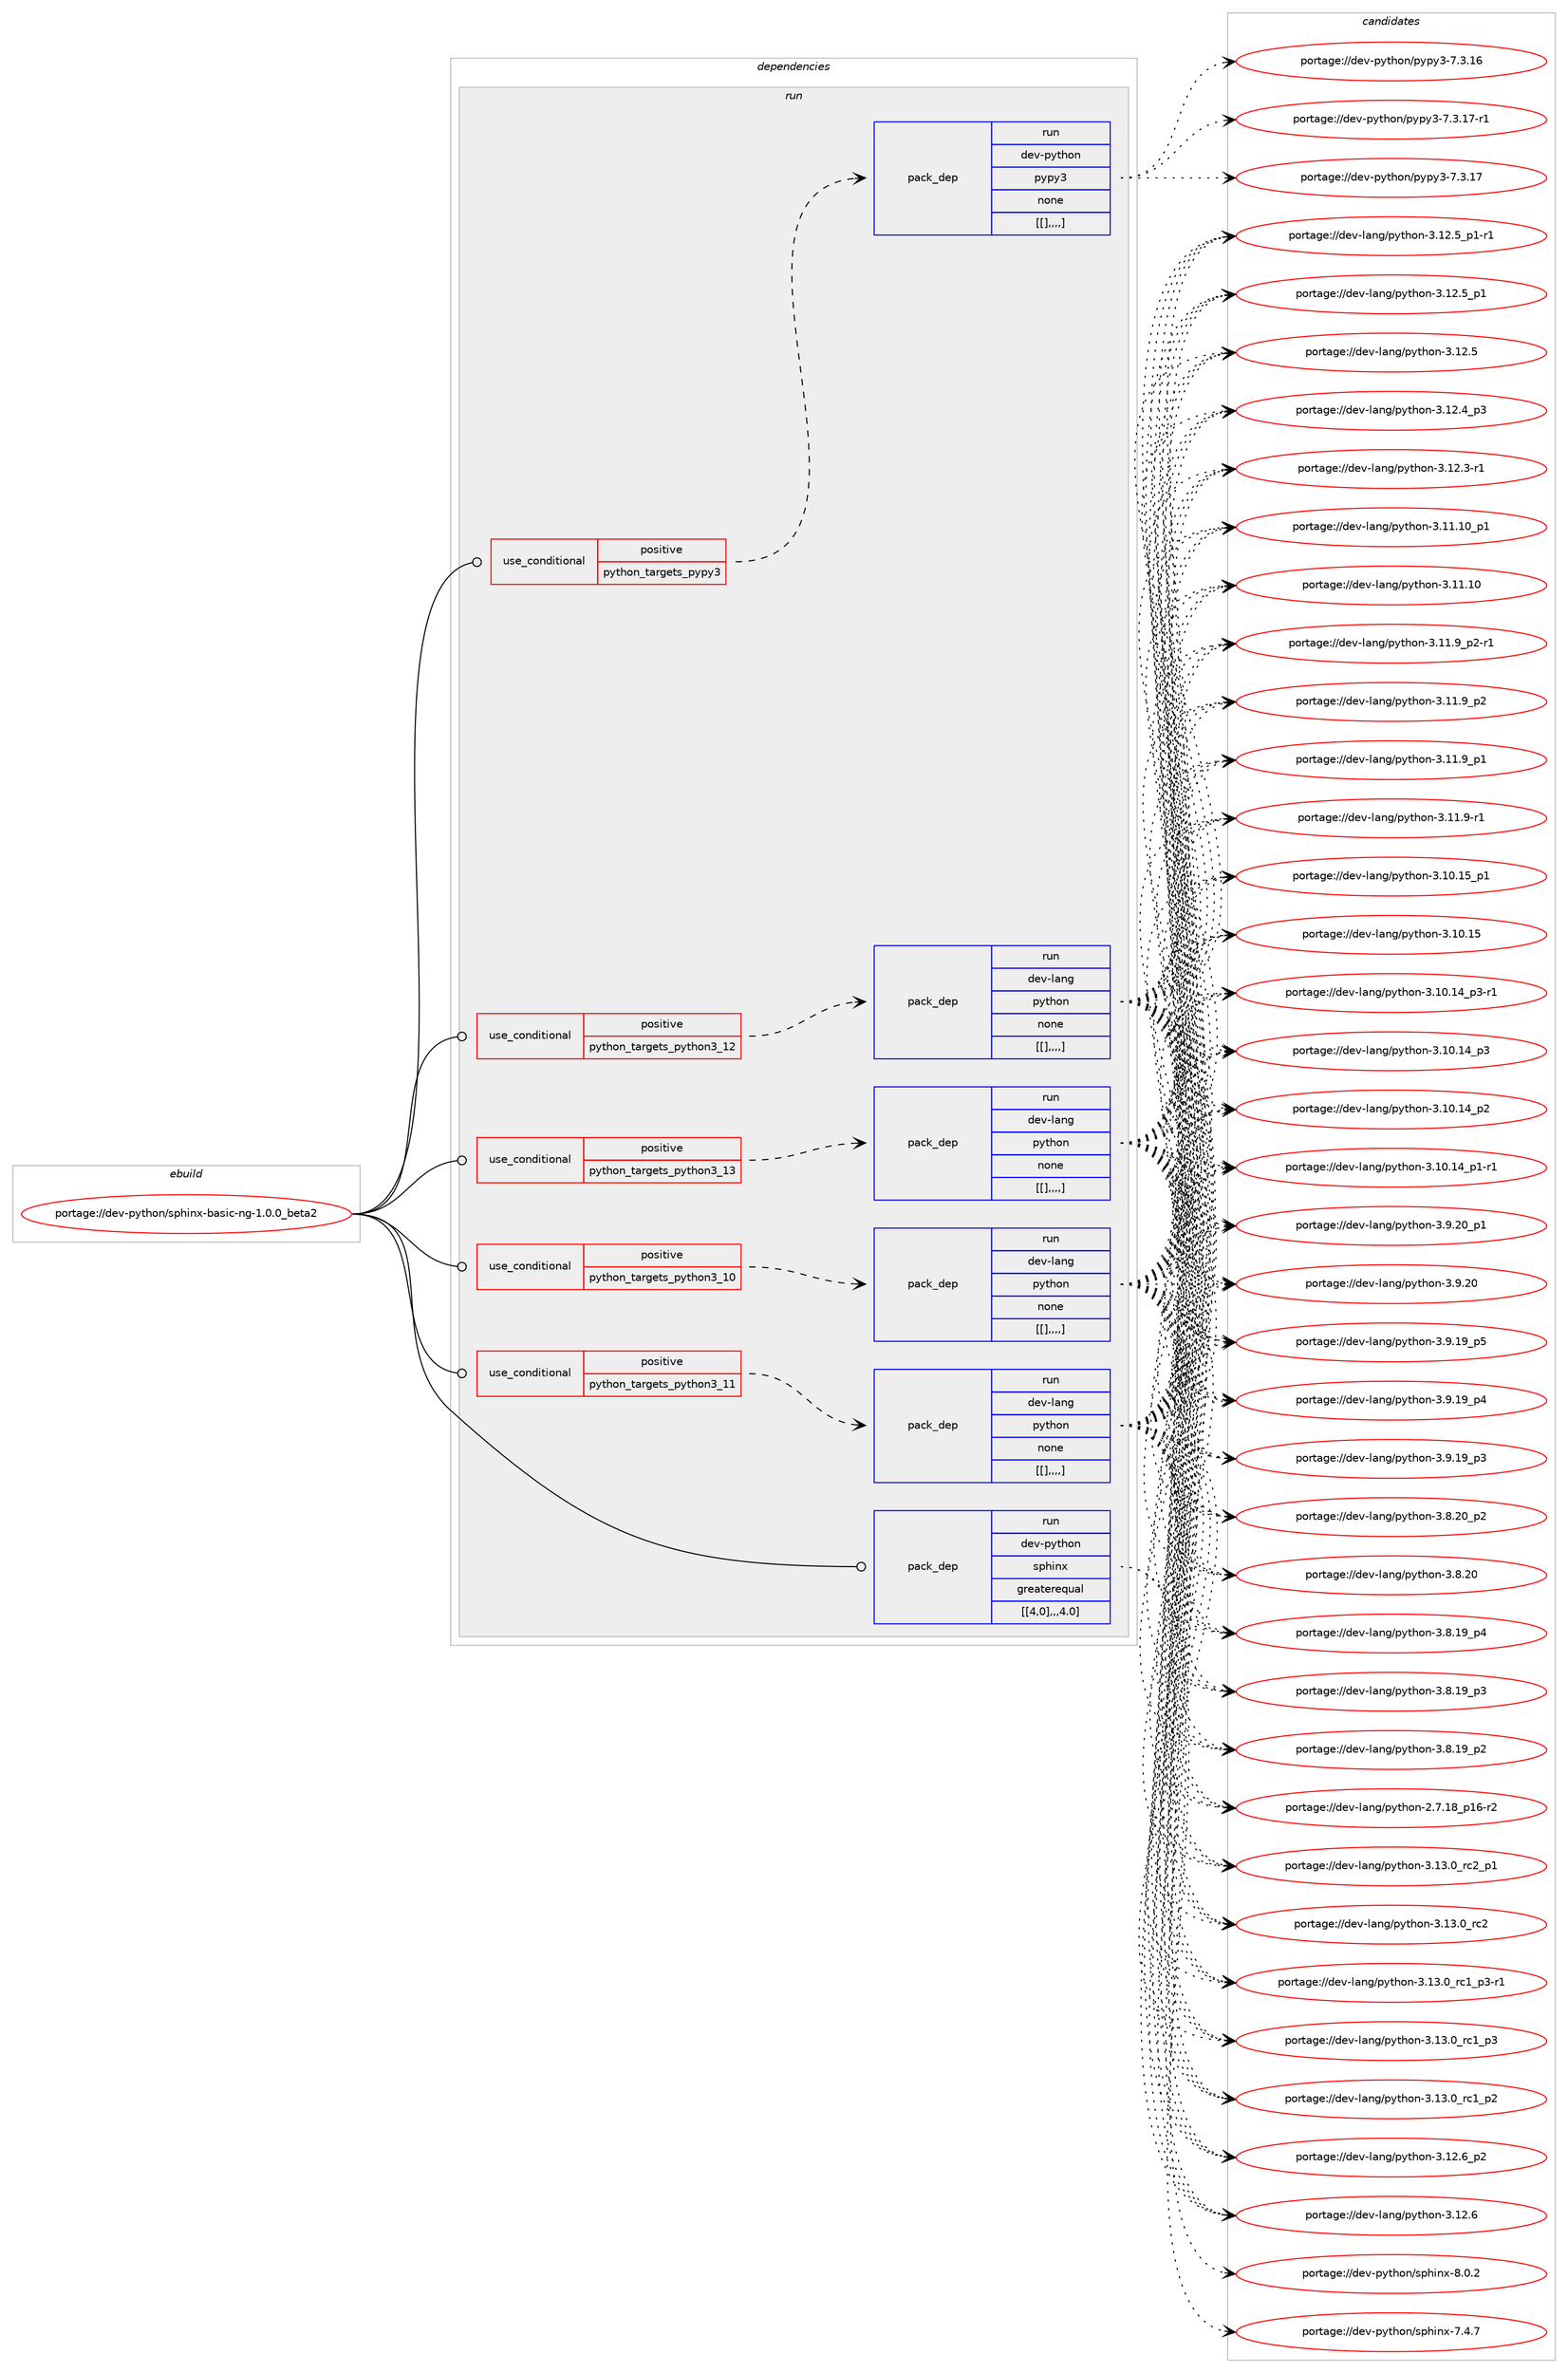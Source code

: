digraph prolog {

# *************
# Graph options
# *************

newrank=true;
concentrate=true;
compound=true;
graph [rankdir=LR,fontname=Helvetica,fontsize=10,ranksep=1.5];#, ranksep=2.5, nodesep=0.2];
edge  [arrowhead=vee];
node  [fontname=Helvetica,fontsize=10];

# **********
# The ebuild
# **********

subgraph cluster_leftcol {
color=gray;
label=<<i>ebuild</i>>;
id [label="portage://dev-python/sphinx-basic-ng-1.0.0_beta2", color=red, width=4, href="../dev-python/sphinx-basic-ng-1.0.0_beta2.svg"];
}

# ****************
# The dependencies
# ****************

subgraph cluster_midcol {
color=gray;
label=<<i>dependencies</i>>;
subgraph cluster_compile {
fillcolor="#eeeeee";
style=filled;
label=<<i>compile</i>>;
}
subgraph cluster_compileandrun {
fillcolor="#eeeeee";
style=filled;
label=<<i>compile and run</i>>;
}
subgraph cluster_run {
fillcolor="#eeeeee";
style=filled;
label=<<i>run</i>>;
subgraph cond41500 {
dependency167140 [label=<<TABLE BORDER="0" CELLBORDER="1" CELLSPACING="0" CELLPADDING="4"><TR><TD ROWSPAN="3" CELLPADDING="10">use_conditional</TD></TR><TR><TD>positive</TD></TR><TR><TD>python_targets_pypy3</TD></TR></TABLE>>, shape=none, color=red];
subgraph pack124382 {
dependency167141 [label=<<TABLE BORDER="0" CELLBORDER="1" CELLSPACING="0" CELLPADDING="4" WIDTH="220"><TR><TD ROWSPAN="6" CELLPADDING="30">pack_dep</TD></TR><TR><TD WIDTH="110">run</TD></TR><TR><TD>dev-python</TD></TR><TR><TD>pypy3</TD></TR><TR><TD>none</TD></TR><TR><TD>[[],,,,]</TD></TR></TABLE>>, shape=none, color=blue];
}
dependency167140:e -> dependency167141:w [weight=20,style="dashed",arrowhead="vee"];
}
id:e -> dependency167140:w [weight=20,style="solid",arrowhead="odot"];
subgraph cond41501 {
dependency167142 [label=<<TABLE BORDER="0" CELLBORDER="1" CELLSPACING="0" CELLPADDING="4"><TR><TD ROWSPAN="3" CELLPADDING="10">use_conditional</TD></TR><TR><TD>positive</TD></TR><TR><TD>python_targets_python3_10</TD></TR></TABLE>>, shape=none, color=red];
subgraph pack124383 {
dependency167143 [label=<<TABLE BORDER="0" CELLBORDER="1" CELLSPACING="0" CELLPADDING="4" WIDTH="220"><TR><TD ROWSPAN="6" CELLPADDING="30">pack_dep</TD></TR><TR><TD WIDTH="110">run</TD></TR><TR><TD>dev-lang</TD></TR><TR><TD>python</TD></TR><TR><TD>none</TD></TR><TR><TD>[[],,,,]</TD></TR></TABLE>>, shape=none, color=blue];
}
dependency167142:e -> dependency167143:w [weight=20,style="dashed",arrowhead="vee"];
}
id:e -> dependency167142:w [weight=20,style="solid",arrowhead="odot"];
subgraph cond41502 {
dependency167144 [label=<<TABLE BORDER="0" CELLBORDER="1" CELLSPACING="0" CELLPADDING="4"><TR><TD ROWSPAN="3" CELLPADDING="10">use_conditional</TD></TR><TR><TD>positive</TD></TR><TR><TD>python_targets_python3_11</TD></TR></TABLE>>, shape=none, color=red];
subgraph pack124384 {
dependency167145 [label=<<TABLE BORDER="0" CELLBORDER="1" CELLSPACING="0" CELLPADDING="4" WIDTH="220"><TR><TD ROWSPAN="6" CELLPADDING="30">pack_dep</TD></TR><TR><TD WIDTH="110">run</TD></TR><TR><TD>dev-lang</TD></TR><TR><TD>python</TD></TR><TR><TD>none</TD></TR><TR><TD>[[],,,,]</TD></TR></TABLE>>, shape=none, color=blue];
}
dependency167144:e -> dependency167145:w [weight=20,style="dashed",arrowhead="vee"];
}
id:e -> dependency167144:w [weight=20,style="solid",arrowhead="odot"];
subgraph cond41503 {
dependency167146 [label=<<TABLE BORDER="0" CELLBORDER="1" CELLSPACING="0" CELLPADDING="4"><TR><TD ROWSPAN="3" CELLPADDING="10">use_conditional</TD></TR><TR><TD>positive</TD></TR><TR><TD>python_targets_python3_12</TD></TR></TABLE>>, shape=none, color=red];
subgraph pack124385 {
dependency167147 [label=<<TABLE BORDER="0" CELLBORDER="1" CELLSPACING="0" CELLPADDING="4" WIDTH="220"><TR><TD ROWSPAN="6" CELLPADDING="30">pack_dep</TD></TR><TR><TD WIDTH="110">run</TD></TR><TR><TD>dev-lang</TD></TR><TR><TD>python</TD></TR><TR><TD>none</TD></TR><TR><TD>[[],,,,]</TD></TR></TABLE>>, shape=none, color=blue];
}
dependency167146:e -> dependency167147:w [weight=20,style="dashed",arrowhead="vee"];
}
id:e -> dependency167146:w [weight=20,style="solid",arrowhead="odot"];
subgraph cond41504 {
dependency167148 [label=<<TABLE BORDER="0" CELLBORDER="1" CELLSPACING="0" CELLPADDING="4"><TR><TD ROWSPAN="3" CELLPADDING="10">use_conditional</TD></TR><TR><TD>positive</TD></TR><TR><TD>python_targets_python3_13</TD></TR></TABLE>>, shape=none, color=red];
subgraph pack124386 {
dependency167149 [label=<<TABLE BORDER="0" CELLBORDER="1" CELLSPACING="0" CELLPADDING="4" WIDTH="220"><TR><TD ROWSPAN="6" CELLPADDING="30">pack_dep</TD></TR><TR><TD WIDTH="110">run</TD></TR><TR><TD>dev-lang</TD></TR><TR><TD>python</TD></TR><TR><TD>none</TD></TR><TR><TD>[[],,,,]</TD></TR></TABLE>>, shape=none, color=blue];
}
dependency167148:e -> dependency167149:w [weight=20,style="dashed",arrowhead="vee"];
}
id:e -> dependency167148:w [weight=20,style="solid",arrowhead="odot"];
subgraph pack124387 {
dependency167150 [label=<<TABLE BORDER="0" CELLBORDER="1" CELLSPACING="0" CELLPADDING="4" WIDTH="220"><TR><TD ROWSPAN="6" CELLPADDING="30">pack_dep</TD></TR><TR><TD WIDTH="110">run</TD></TR><TR><TD>dev-python</TD></TR><TR><TD>sphinx</TD></TR><TR><TD>greaterequal</TD></TR><TR><TD>[[4,0],,,4.0]</TD></TR></TABLE>>, shape=none, color=blue];
}
id:e -> dependency167150:w [weight=20,style="solid",arrowhead="odot"];
}
}

# **************
# The candidates
# **************

subgraph cluster_choices {
rank=same;
color=gray;
label=<<i>candidates</i>>;

subgraph choice124382 {
color=black;
nodesep=1;
choice100101118451121211161041111104711212111212151455546514649554511449 [label="portage://dev-python/pypy3-7.3.17-r1", color=red, width=4,href="../dev-python/pypy3-7.3.17-r1.svg"];
choice10010111845112121116104111110471121211121215145554651464955 [label="portage://dev-python/pypy3-7.3.17", color=red, width=4,href="../dev-python/pypy3-7.3.17.svg"];
choice10010111845112121116104111110471121211121215145554651464954 [label="portage://dev-python/pypy3-7.3.16", color=red, width=4,href="../dev-python/pypy3-7.3.16.svg"];
dependency167141:e -> choice100101118451121211161041111104711212111212151455546514649554511449:w [style=dotted,weight="100"];
dependency167141:e -> choice10010111845112121116104111110471121211121215145554651464955:w [style=dotted,weight="100"];
dependency167141:e -> choice10010111845112121116104111110471121211121215145554651464954:w [style=dotted,weight="100"];
}
subgraph choice124383 {
color=black;
nodesep=1;
choice100101118451089711010347112121116104111110455146495146489511499509511249 [label="portage://dev-lang/python-3.13.0_rc2_p1", color=red, width=4,href="../dev-lang/python-3.13.0_rc2_p1.svg"];
choice10010111845108971101034711212111610411111045514649514648951149950 [label="portage://dev-lang/python-3.13.0_rc2", color=red, width=4,href="../dev-lang/python-3.13.0_rc2.svg"];
choice1001011184510897110103471121211161041111104551464951464895114994995112514511449 [label="portage://dev-lang/python-3.13.0_rc1_p3-r1", color=red, width=4,href="../dev-lang/python-3.13.0_rc1_p3-r1.svg"];
choice100101118451089711010347112121116104111110455146495146489511499499511251 [label="portage://dev-lang/python-3.13.0_rc1_p3", color=red, width=4,href="../dev-lang/python-3.13.0_rc1_p3.svg"];
choice100101118451089711010347112121116104111110455146495146489511499499511250 [label="portage://dev-lang/python-3.13.0_rc1_p2", color=red, width=4,href="../dev-lang/python-3.13.0_rc1_p2.svg"];
choice100101118451089711010347112121116104111110455146495046549511250 [label="portage://dev-lang/python-3.12.6_p2", color=red, width=4,href="../dev-lang/python-3.12.6_p2.svg"];
choice10010111845108971101034711212111610411111045514649504654 [label="portage://dev-lang/python-3.12.6", color=red, width=4,href="../dev-lang/python-3.12.6.svg"];
choice1001011184510897110103471121211161041111104551464950465395112494511449 [label="portage://dev-lang/python-3.12.5_p1-r1", color=red, width=4,href="../dev-lang/python-3.12.5_p1-r1.svg"];
choice100101118451089711010347112121116104111110455146495046539511249 [label="portage://dev-lang/python-3.12.5_p1", color=red, width=4,href="../dev-lang/python-3.12.5_p1.svg"];
choice10010111845108971101034711212111610411111045514649504653 [label="portage://dev-lang/python-3.12.5", color=red, width=4,href="../dev-lang/python-3.12.5.svg"];
choice100101118451089711010347112121116104111110455146495046529511251 [label="portage://dev-lang/python-3.12.4_p3", color=red, width=4,href="../dev-lang/python-3.12.4_p3.svg"];
choice100101118451089711010347112121116104111110455146495046514511449 [label="portage://dev-lang/python-3.12.3-r1", color=red, width=4,href="../dev-lang/python-3.12.3-r1.svg"];
choice10010111845108971101034711212111610411111045514649494649489511249 [label="portage://dev-lang/python-3.11.10_p1", color=red, width=4,href="../dev-lang/python-3.11.10_p1.svg"];
choice1001011184510897110103471121211161041111104551464949464948 [label="portage://dev-lang/python-3.11.10", color=red, width=4,href="../dev-lang/python-3.11.10.svg"];
choice1001011184510897110103471121211161041111104551464949465795112504511449 [label="portage://dev-lang/python-3.11.9_p2-r1", color=red, width=4,href="../dev-lang/python-3.11.9_p2-r1.svg"];
choice100101118451089711010347112121116104111110455146494946579511250 [label="portage://dev-lang/python-3.11.9_p2", color=red, width=4,href="../dev-lang/python-3.11.9_p2.svg"];
choice100101118451089711010347112121116104111110455146494946579511249 [label="portage://dev-lang/python-3.11.9_p1", color=red, width=4,href="../dev-lang/python-3.11.9_p1.svg"];
choice100101118451089711010347112121116104111110455146494946574511449 [label="portage://dev-lang/python-3.11.9-r1", color=red, width=4,href="../dev-lang/python-3.11.9-r1.svg"];
choice10010111845108971101034711212111610411111045514649484649539511249 [label="portage://dev-lang/python-3.10.15_p1", color=red, width=4,href="../dev-lang/python-3.10.15_p1.svg"];
choice1001011184510897110103471121211161041111104551464948464953 [label="portage://dev-lang/python-3.10.15", color=red, width=4,href="../dev-lang/python-3.10.15.svg"];
choice100101118451089711010347112121116104111110455146494846495295112514511449 [label="portage://dev-lang/python-3.10.14_p3-r1", color=red, width=4,href="../dev-lang/python-3.10.14_p3-r1.svg"];
choice10010111845108971101034711212111610411111045514649484649529511251 [label="portage://dev-lang/python-3.10.14_p3", color=red, width=4,href="../dev-lang/python-3.10.14_p3.svg"];
choice10010111845108971101034711212111610411111045514649484649529511250 [label="portage://dev-lang/python-3.10.14_p2", color=red, width=4,href="../dev-lang/python-3.10.14_p2.svg"];
choice100101118451089711010347112121116104111110455146494846495295112494511449 [label="portage://dev-lang/python-3.10.14_p1-r1", color=red, width=4,href="../dev-lang/python-3.10.14_p1-r1.svg"];
choice100101118451089711010347112121116104111110455146574650489511249 [label="portage://dev-lang/python-3.9.20_p1", color=red, width=4,href="../dev-lang/python-3.9.20_p1.svg"];
choice10010111845108971101034711212111610411111045514657465048 [label="portage://dev-lang/python-3.9.20", color=red, width=4,href="../dev-lang/python-3.9.20.svg"];
choice100101118451089711010347112121116104111110455146574649579511253 [label="portage://dev-lang/python-3.9.19_p5", color=red, width=4,href="../dev-lang/python-3.9.19_p5.svg"];
choice100101118451089711010347112121116104111110455146574649579511252 [label="portage://dev-lang/python-3.9.19_p4", color=red, width=4,href="../dev-lang/python-3.9.19_p4.svg"];
choice100101118451089711010347112121116104111110455146574649579511251 [label="portage://dev-lang/python-3.9.19_p3", color=red, width=4,href="../dev-lang/python-3.9.19_p3.svg"];
choice100101118451089711010347112121116104111110455146564650489511250 [label="portage://dev-lang/python-3.8.20_p2", color=red, width=4,href="../dev-lang/python-3.8.20_p2.svg"];
choice10010111845108971101034711212111610411111045514656465048 [label="portage://dev-lang/python-3.8.20", color=red, width=4,href="../dev-lang/python-3.8.20.svg"];
choice100101118451089711010347112121116104111110455146564649579511252 [label="portage://dev-lang/python-3.8.19_p4", color=red, width=4,href="../dev-lang/python-3.8.19_p4.svg"];
choice100101118451089711010347112121116104111110455146564649579511251 [label="portage://dev-lang/python-3.8.19_p3", color=red, width=4,href="../dev-lang/python-3.8.19_p3.svg"];
choice100101118451089711010347112121116104111110455146564649579511250 [label="portage://dev-lang/python-3.8.19_p2", color=red, width=4,href="../dev-lang/python-3.8.19_p2.svg"];
choice100101118451089711010347112121116104111110455046554649569511249544511450 [label="portage://dev-lang/python-2.7.18_p16-r2", color=red, width=4,href="../dev-lang/python-2.7.18_p16-r2.svg"];
dependency167143:e -> choice100101118451089711010347112121116104111110455146495146489511499509511249:w [style=dotted,weight="100"];
dependency167143:e -> choice10010111845108971101034711212111610411111045514649514648951149950:w [style=dotted,weight="100"];
dependency167143:e -> choice1001011184510897110103471121211161041111104551464951464895114994995112514511449:w [style=dotted,weight="100"];
dependency167143:e -> choice100101118451089711010347112121116104111110455146495146489511499499511251:w [style=dotted,weight="100"];
dependency167143:e -> choice100101118451089711010347112121116104111110455146495146489511499499511250:w [style=dotted,weight="100"];
dependency167143:e -> choice100101118451089711010347112121116104111110455146495046549511250:w [style=dotted,weight="100"];
dependency167143:e -> choice10010111845108971101034711212111610411111045514649504654:w [style=dotted,weight="100"];
dependency167143:e -> choice1001011184510897110103471121211161041111104551464950465395112494511449:w [style=dotted,weight="100"];
dependency167143:e -> choice100101118451089711010347112121116104111110455146495046539511249:w [style=dotted,weight="100"];
dependency167143:e -> choice10010111845108971101034711212111610411111045514649504653:w [style=dotted,weight="100"];
dependency167143:e -> choice100101118451089711010347112121116104111110455146495046529511251:w [style=dotted,weight="100"];
dependency167143:e -> choice100101118451089711010347112121116104111110455146495046514511449:w [style=dotted,weight="100"];
dependency167143:e -> choice10010111845108971101034711212111610411111045514649494649489511249:w [style=dotted,weight="100"];
dependency167143:e -> choice1001011184510897110103471121211161041111104551464949464948:w [style=dotted,weight="100"];
dependency167143:e -> choice1001011184510897110103471121211161041111104551464949465795112504511449:w [style=dotted,weight="100"];
dependency167143:e -> choice100101118451089711010347112121116104111110455146494946579511250:w [style=dotted,weight="100"];
dependency167143:e -> choice100101118451089711010347112121116104111110455146494946579511249:w [style=dotted,weight="100"];
dependency167143:e -> choice100101118451089711010347112121116104111110455146494946574511449:w [style=dotted,weight="100"];
dependency167143:e -> choice10010111845108971101034711212111610411111045514649484649539511249:w [style=dotted,weight="100"];
dependency167143:e -> choice1001011184510897110103471121211161041111104551464948464953:w [style=dotted,weight="100"];
dependency167143:e -> choice100101118451089711010347112121116104111110455146494846495295112514511449:w [style=dotted,weight="100"];
dependency167143:e -> choice10010111845108971101034711212111610411111045514649484649529511251:w [style=dotted,weight="100"];
dependency167143:e -> choice10010111845108971101034711212111610411111045514649484649529511250:w [style=dotted,weight="100"];
dependency167143:e -> choice100101118451089711010347112121116104111110455146494846495295112494511449:w [style=dotted,weight="100"];
dependency167143:e -> choice100101118451089711010347112121116104111110455146574650489511249:w [style=dotted,weight="100"];
dependency167143:e -> choice10010111845108971101034711212111610411111045514657465048:w [style=dotted,weight="100"];
dependency167143:e -> choice100101118451089711010347112121116104111110455146574649579511253:w [style=dotted,weight="100"];
dependency167143:e -> choice100101118451089711010347112121116104111110455146574649579511252:w [style=dotted,weight="100"];
dependency167143:e -> choice100101118451089711010347112121116104111110455146574649579511251:w [style=dotted,weight="100"];
dependency167143:e -> choice100101118451089711010347112121116104111110455146564650489511250:w [style=dotted,weight="100"];
dependency167143:e -> choice10010111845108971101034711212111610411111045514656465048:w [style=dotted,weight="100"];
dependency167143:e -> choice100101118451089711010347112121116104111110455146564649579511252:w [style=dotted,weight="100"];
dependency167143:e -> choice100101118451089711010347112121116104111110455146564649579511251:w [style=dotted,weight="100"];
dependency167143:e -> choice100101118451089711010347112121116104111110455146564649579511250:w [style=dotted,weight="100"];
dependency167143:e -> choice100101118451089711010347112121116104111110455046554649569511249544511450:w [style=dotted,weight="100"];
}
subgraph choice124384 {
color=black;
nodesep=1;
choice100101118451089711010347112121116104111110455146495146489511499509511249 [label="portage://dev-lang/python-3.13.0_rc2_p1", color=red, width=4,href="../dev-lang/python-3.13.0_rc2_p1.svg"];
choice10010111845108971101034711212111610411111045514649514648951149950 [label="portage://dev-lang/python-3.13.0_rc2", color=red, width=4,href="../dev-lang/python-3.13.0_rc2.svg"];
choice1001011184510897110103471121211161041111104551464951464895114994995112514511449 [label="portage://dev-lang/python-3.13.0_rc1_p3-r1", color=red, width=4,href="../dev-lang/python-3.13.0_rc1_p3-r1.svg"];
choice100101118451089711010347112121116104111110455146495146489511499499511251 [label="portage://dev-lang/python-3.13.0_rc1_p3", color=red, width=4,href="../dev-lang/python-3.13.0_rc1_p3.svg"];
choice100101118451089711010347112121116104111110455146495146489511499499511250 [label="portage://dev-lang/python-3.13.0_rc1_p2", color=red, width=4,href="../dev-lang/python-3.13.0_rc1_p2.svg"];
choice100101118451089711010347112121116104111110455146495046549511250 [label="portage://dev-lang/python-3.12.6_p2", color=red, width=4,href="../dev-lang/python-3.12.6_p2.svg"];
choice10010111845108971101034711212111610411111045514649504654 [label="portage://dev-lang/python-3.12.6", color=red, width=4,href="../dev-lang/python-3.12.6.svg"];
choice1001011184510897110103471121211161041111104551464950465395112494511449 [label="portage://dev-lang/python-3.12.5_p1-r1", color=red, width=4,href="../dev-lang/python-3.12.5_p1-r1.svg"];
choice100101118451089711010347112121116104111110455146495046539511249 [label="portage://dev-lang/python-3.12.5_p1", color=red, width=4,href="../dev-lang/python-3.12.5_p1.svg"];
choice10010111845108971101034711212111610411111045514649504653 [label="portage://dev-lang/python-3.12.5", color=red, width=4,href="../dev-lang/python-3.12.5.svg"];
choice100101118451089711010347112121116104111110455146495046529511251 [label="portage://dev-lang/python-3.12.4_p3", color=red, width=4,href="../dev-lang/python-3.12.4_p3.svg"];
choice100101118451089711010347112121116104111110455146495046514511449 [label="portage://dev-lang/python-3.12.3-r1", color=red, width=4,href="../dev-lang/python-3.12.3-r1.svg"];
choice10010111845108971101034711212111610411111045514649494649489511249 [label="portage://dev-lang/python-3.11.10_p1", color=red, width=4,href="../dev-lang/python-3.11.10_p1.svg"];
choice1001011184510897110103471121211161041111104551464949464948 [label="portage://dev-lang/python-3.11.10", color=red, width=4,href="../dev-lang/python-3.11.10.svg"];
choice1001011184510897110103471121211161041111104551464949465795112504511449 [label="portage://dev-lang/python-3.11.9_p2-r1", color=red, width=4,href="../dev-lang/python-3.11.9_p2-r1.svg"];
choice100101118451089711010347112121116104111110455146494946579511250 [label="portage://dev-lang/python-3.11.9_p2", color=red, width=4,href="../dev-lang/python-3.11.9_p2.svg"];
choice100101118451089711010347112121116104111110455146494946579511249 [label="portage://dev-lang/python-3.11.9_p1", color=red, width=4,href="../dev-lang/python-3.11.9_p1.svg"];
choice100101118451089711010347112121116104111110455146494946574511449 [label="portage://dev-lang/python-3.11.9-r1", color=red, width=4,href="../dev-lang/python-3.11.9-r1.svg"];
choice10010111845108971101034711212111610411111045514649484649539511249 [label="portage://dev-lang/python-3.10.15_p1", color=red, width=4,href="../dev-lang/python-3.10.15_p1.svg"];
choice1001011184510897110103471121211161041111104551464948464953 [label="portage://dev-lang/python-3.10.15", color=red, width=4,href="../dev-lang/python-3.10.15.svg"];
choice100101118451089711010347112121116104111110455146494846495295112514511449 [label="portage://dev-lang/python-3.10.14_p3-r1", color=red, width=4,href="../dev-lang/python-3.10.14_p3-r1.svg"];
choice10010111845108971101034711212111610411111045514649484649529511251 [label="portage://dev-lang/python-3.10.14_p3", color=red, width=4,href="../dev-lang/python-3.10.14_p3.svg"];
choice10010111845108971101034711212111610411111045514649484649529511250 [label="portage://dev-lang/python-3.10.14_p2", color=red, width=4,href="../dev-lang/python-3.10.14_p2.svg"];
choice100101118451089711010347112121116104111110455146494846495295112494511449 [label="portage://dev-lang/python-3.10.14_p1-r1", color=red, width=4,href="../dev-lang/python-3.10.14_p1-r1.svg"];
choice100101118451089711010347112121116104111110455146574650489511249 [label="portage://dev-lang/python-3.9.20_p1", color=red, width=4,href="../dev-lang/python-3.9.20_p1.svg"];
choice10010111845108971101034711212111610411111045514657465048 [label="portage://dev-lang/python-3.9.20", color=red, width=4,href="../dev-lang/python-3.9.20.svg"];
choice100101118451089711010347112121116104111110455146574649579511253 [label="portage://dev-lang/python-3.9.19_p5", color=red, width=4,href="../dev-lang/python-3.9.19_p5.svg"];
choice100101118451089711010347112121116104111110455146574649579511252 [label="portage://dev-lang/python-3.9.19_p4", color=red, width=4,href="../dev-lang/python-3.9.19_p4.svg"];
choice100101118451089711010347112121116104111110455146574649579511251 [label="portage://dev-lang/python-3.9.19_p3", color=red, width=4,href="../dev-lang/python-3.9.19_p3.svg"];
choice100101118451089711010347112121116104111110455146564650489511250 [label="portage://dev-lang/python-3.8.20_p2", color=red, width=4,href="../dev-lang/python-3.8.20_p2.svg"];
choice10010111845108971101034711212111610411111045514656465048 [label="portage://dev-lang/python-3.8.20", color=red, width=4,href="../dev-lang/python-3.8.20.svg"];
choice100101118451089711010347112121116104111110455146564649579511252 [label="portage://dev-lang/python-3.8.19_p4", color=red, width=4,href="../dev-lang/python-3.8.19_p4.svg"];
choice100101118451089711010347112121116104111110455146564649579511251 [label="portage://dev-lang/python-3.8.19_p3", color=red, width=4,href="../dev-lang/python-3.8.19_p3.svg"];
choice100101118451089711010347112121116104111110455146564649579511250 [label="portage://dev-lang/python-3.8.19_p2", color=red, width=4,href="../dev-lang/python-3.8.19_p2.svg"];
choice100101118451089711010347112121116104111110455046554649569511249544511450 [label="portage://dev-lang/python-2.7.18_p16-r2", color=red, width=4,href="../dev-lang/python-2.7.18_p16-r2.svg"];
dependency167145:e -> choice100101118451089711010347112121116104111110455146495146489511499509511249:w [style=dotted,weight="100"];
dependency167145:e -> choice10010111845108971101034711212111610411111045514649514648951149950:w [style=dotted,weight="100"];
dependency167145:e -> choice1001011184510897110103471121211161041111104551464951464895114994995112514511449:w [style=dotted,weight="100"];
dependency167145:e -> choice100101118451089711010347112121116104111110455146495146489511499499511251:w [style=dotted,weight="100"];
dependency167145:e -> choice100101118451089711010347112121116104111110455146495146489511499499511250:w [style=dotted,weight="100"];
dependency167145:e -> choice100101118451089711010347112121116104111110455146495046549511250:w [style=dotted,weight="100"];
dependency167145:e -> choice10010111845108971101034711212111610411111045514649504654:w [style=dotted,weight="100"];
dependency167145:e -> choice1001011184510897110103471121211161041111104551464950465395112494511449:w [style=dotted,weight="100"];
dependency167145:e -> choice100101118451089711010347112121116104111110455146495046539511249:w [style=dotted,weight="100"];
dependency167145:e -> choice10010111845108971101034711212111610411111045514649504653:w [style=dotted,weight="100"];
dependency167145:e -> choice100101118451089711010347112121116104111110455146495046529511251:w [style=dotted,weight="100"];
dependency167145:e -> choice100101118451089711010347112121116104111110455146495046514511449:w [style=dotted,weight="100"];
dependency167145:e -> choice10010111845108971101034711212111610411111045514649494649489511249:w [style=dotted,weight="100"];
dependency167145:e -> choice1001011184510897110103471121211161041111104551464949464948:w [style=dotted,weight="100"];
dependency167145:e -> choice1001011184510897110103471121211161041111104551464949465795112504511449:w [style=dotted,weight="100"];
dependency167145:e -> choice100101118451089711010347112121116104111110455146494946579511250:w [style=dotted,weight="100"];
dependency167145:e -> choice100101118451089711010347112121116104111110455146494946579511249:w [style=dotted,weight="100"];
dependency167145:e -> choice100101118451089711010347112121116104111110455146494946574511449:w [style=dotted,weight="100"];
dependency167145:e -> choice10010111845108971101034711212111610411111045514649484649539511249:w [style=dotted,weight="100"];
dependency167145:e -> choice1001011184510897110103471121211161041111104551464948464953:w [style=dotted,weight="100"];
dependency167145:e -> choice100101118451089711010347112121116104111110455146494846495295112514511449:w [style=dotted,weight="100"];
dependency167145:e -> choice10010111845108971101034711212111610411111045514649484649529511251:w [style=dotted,weight="100"];
dependency167145:e -> choice10010111845108971101034711212111610411111045514649484649529511250:w [style=dotted,weight="100"];
dependency167145:e -> choice100101118451089711010347112121116104111110455146494846495295112494511449:w [style=dotted,weight="100"];
dependency167145:e -> choice100101118451089711010347112121116104111110455146574650489511249:w [style=dotted,weight="100"];
dependency167145:e -> choice10010111845108971101034711212111610411111045514657465048:w [style=dotted,weight="100"];
dependency167145:e -> choice100101118451089711010347112121116104111110455146574649579511253:w [style=dotted,weight="100"];
dependency167145:e -> choice100101118451089711010347112121116104111110455146574649579511252:w [style=dotted,weight="100"];
dependency167145:e -> choice100101118451089711010347112121116104111110455146574649579511251:w [style=dotted,weight="100"];
dependency167145:e -> choice100101118451089711010347112121116104111110455146564650489511250:w [style=dotted,weight="100"];
dependency167145:e -> choice10010111845108971101034711212111610411111045514656465048:w [style=dotted,weight="100"];
dependency167145:e -> choice100101118451089711010347112121116104111110455146564649579511252:w [style=dotted,weight="100"];
dependency167145:e -> choice100101118451089711010347112121116104111110455146564649579511251:w [style=dotted,weight="100"];
dependency167145:e -> choice100101118451089711010347112121116104111110455146564649579511250:w [style=dotted,weight="100"];
dependency167145:e -> choice100101118451089711010347112121116104111110455046554649569511249544511450:w [style=dotted,weight="100"];
}
subgraph choice124385 {
color=black;
nodesep=1;
choice100101118451089711010347112121116104111110455146495146489511499509511249 [label="portage://dev-lang/python-3.13.0_rc2_p1", color=red, width=4,href="../dev-lang/python-3.13.0_rc2_p1.svg"];
choice10010111845108971101034711212111610411111045514649514648951149950 [label="portage://dev-lang/python-3.13.0_rc2", color=red, width=4,href="../dev-lang/python-3.13.0_rc2.svg"];
choice1001011184510897110103471121211161041111104551464951464895114994995112514511449 [label="portage://dev-lang/python-3.13.0_rc1_p3-r1", color=red, width=4,href="../dev-lang/python-3.13.0_rc1_p3-r1.svg"];
choice100101118451089711010347112121116104111110455146495146489511499499511251 [label="portage://dev-lang/python-3.13.0_rc1_p3", color=red, width=4,href="../dev-lang/python-3.13.0_rc1_p3.svg"];
choice100101118451089711010347112121116104111110455146495146489511499499511250 [label="portage://dev-lang/python-3.13.0_rc1_p2", color=red, width=4,href="../dev-lang/python-3.13.0_rc1_p2.svg"];
choice100101118451089711010347112121116104111110455146495046549511250 [label="portage://dev-lang/python-3.12.6_p2", color=red, width=4,href="../dev-lang/python-3.12.6_p2.svg"];
choice10010111845108971101034711212111610411111045514649504654 [label="portage://dev-lang/python-3.12.6", color=red, width=4,href="../dev-lang/python-3.12.6.svg"];
choice1001011184510897110103471121211161041111104551464950465395112494511449 [label="portage://dev-lang/python-3.12.5_p1-r1", color=red, width=4,href="../dev-lang/python-3.12.5_p1-r1.svg"];
choice100101118451089711010347112121116104111110455146495046539511249 [label="portage://dev-lang/python-3.12.5_p1", color=red, width=4,href="../dev-lang/python-3.12.5_p1.svg"];
choice10010111845108971101034711212111610411111045514649504653 [label="portage://dev-lang/python-3.12.5", color=red, width=4,href="../dev-lang/python-3.12.5.svg"];
choice100101118451089711010347112121116104111110455146495046529511251 [label="portage://dev-lang/python-3.12.4_p3", color=red, width=4,href="../dev-lang/python-3.12.4_p3.svg"];
choice100101118451089711010347112121116104111110455146495046514511449 [label="portage://dev-lang/python-3.12.3-r1", color=red, width=4,href="../dev-lang/python-3.12.3-r1.svg"];
choice10010111845108971101034711212111610411111045514649494649489511249 [label="portage://dev-lang/python-3.11.10_p1", color=red, width=4,href="../dev-lang/python-3.11.10_p1.svg"];
choice1001011184510897110103471121211161041111104551464949464948 [label="portage://dev-lang/python-3.11.10", color=red, width=4,href="../dev-lang/python-3.11.10.svg"];
choice1001011184510897110103471121211161041111104551464949465795112504511449 [label="portage://dev-lang/python-3.11.9_p2-r1", color=red, width=4,href="../dev-lang/python-3.11.9_p2-r1.svg"];
choice100101118451089711010347112121116104111110455146494946579511250 [label="portage://dev-lang/python-3.11.9_p2", color=red, width=4,href="../dev-lang/python-3.11.9_p2.svg"];
choice100101118451089711010347112121116104111110455146494946579511249 [label="portage://dev-lang/python-3.11.9_p1", color=red, width=4,href="../dev-lang/python-3.11.9_p1.svg"];
choice100101118451089711010347112121116104111110455146494946574511449 [label="portage://dev-lang/python-3.11.9-r1", color=red, width=4,href="../dev-lang/python-3.11.9-r1.svg"];
choice10010111845108971101034711212111610411111045514649484649539511249 [label="portage://dev-lang/python-3.10.15_p1", color=red, width=4,href="../dev-lang/python-3.10.15_p1.svg"];
choice1001011184510897110103471121211161041111104551464948464953 [label="portage://dev-lang/python-3.10.15", color=red, width=4,href="../dev-lang/python-3.10.15.svg"];
choice100101118451089711010347112121116104111110455146494846495295112514511449 [label="portage://dev-lang/python-3.10.14_p3-r1", color=red, width=4,href="../dev-lang/python-3.10.14_p3-r1.svg"];
choice10010111845108971101034711212111610411111045514649484649529511251 [label="portage://dev-lang/python-3.10.14_p3", color=red, width=4,href="../dev-lang/python-3.10.14_p3.svg"];
choice10010111845108971101034711212111610411111045514649484649529511250 [label="portage://dev-lang/python-3.10.14_p2", color=red, width=4,href="../dev-lang/python-3.10.14_p2.svg"];
choice100101118451089711010347112121116104111110455146494846495295112494511449 [label="portage://dev-lang/python-3.10.14_p1-r1", color=red, width=4,href="../dev-lang/python-3.10.14_p1-r1.svg"];
choice100101118451089711010347112121116104111110455146574650489511249 [label="portage://dev-lang/python-3.9.20_p1", color=red, width=4,href="../dev-lang/python-3.9.20_p1.svg"];
choice10010111845108971101034711212111610411111045514657465048 [label="portage://dev-lang/python-3.9.20", color=red, width=4,href="../dev-lang/python-3.9.20.svg"];
choice100101118451089711010347112121116104111110455146574649579511253 [label="portage://dev-lang/python-3.9.19_p5", color=red, width=4,href="../dev-lang/python-3.9.19_p5.svg"];
choice100101118451089711010347112121116104111110455146574649579511252 [label="portage://dev-lang/python-3.9.19_p4", color=red, width=4,href="../dev-lang/python-3.9.19_p4.svg"];
choice100101118451089711010347112121116104111110455146574649579511251 [label="portage://dev-lang/python-3.9.19_p3", color=red, width=4,href="../dev-lang/python-3.9.19_p3.svg"];
choice100101118451089711010347112121116104111110455146564650489511250 [label="portage://dev-lang/python-3.8.20_p2", color=red, width=4,href="../dev-lang/python-3.8.20_p2.svg"];
choice10010111845108971101034711212111610411111045514656465048 [label="portage://dev-lang/python-3.8.20", color=red, width=4,href="../dev-lang/python-3.8.20.svg"];
choice100101118451089711010347112121116104111110455146564649579511252 [label="portage://dev-lang/python-3.8.19_p4", color=red, width=4,href="../dev-lang/python-3.8.19_p4.svg"];
choice100101118451089711010347112121116104111110455146564649579511251 [label="portage://dev-lang/python-3.8.19_p3", color=red, width=4,href="../dev-lang/python-3.8.19_p3.svg"];
choice100101118451089711010347112121116104111110455146564649579511250 [label="portage://dev-lang/python-3.8.19_p2", color=red, width=4,href="../dev-lang/python-3.8.19_p2.svg"];
choice100101118451089711010347112121116104111110455046554649569511249544511450 [label="portage://dev-lang/python-2.7.18_p16-r2", color=red, width=4,href="../dev-lang/python-2.7.18_p16-r2.svg"];
dependency167147:e -> choice100101118451089711010347112121116104111110455146495146489511499509511249:w [style=dotted,weight="100"];
dependency167147:e -> choice10010111845108971101034711212111610411111045514649514648951149950:w [style=dotted,weight="100"];
dependency167147:e -> choice1001011184510897110103471121211161041111104551464951464895114994995112514511449:w [style=dotted,weight="100"];
dependency167147:e -> choice100101118451089711010347112121116104111110455146495146489511499499511251:w [style=dotted,weight="100"];
dependency167147:e -> choice100101118451089711010347112121116104111110455146495146489511499499511250:w [style=dotted,weight="100"];
dependency167147:e -> choice100101118451089711010347112121116104111110455146495046549511250:w [style=dotted,weight="100"];
dependency167147:e -> choice10010111845108971101034711212111610411111045514649504654:w [style=dotted,weight="100"];
dependency167147:e -> choice1001011184510897110103471121211161041111104551464950465395112494511449:w [style=dotted,weight="100"];
dependency167147:e -> choice100101118451089711010347112121116104111110455146495046539511249:w [style=dotted,weight="100"];
dependency167147:e -> choice10010111845108971101034711212111610411111045514649504653:w [style=dotted,weight="100"];
dependency167147:e -> choice100101118451089711010347112121116104111110455146495046529511251:w [style=dotted,weight="100"];
dependency167147:e -> choice100101118451089711010347112121116104111110455146495046514511449:w [style=dotted,weight="100"];
dependency167147:e -> choice10010111845108971101034711212111610411111045514649494649489511249:w [style=dotted,weight="100"];
dependency167147:e -> choice1001011184510897110103471121211161041111104551464949464948:w [style=dotted,weight="100"];
dependency167147:e -> choice1001011184510897110103471121211161041111104551464949465795112504511449:w [style=dotted,weight="100"];
dependency167147:e -> choice100101118451089711010347112121116104111110455146494946579511250:w [style=dotted,weight="100"];
dependency167147:e -> choice100101118451089711010347112121116104111110455146494946579511249:w [style=dotted,weight="100"];
dependency167147:e -> choice100101118451089711010347112121116104111110455146494946574511449:w [style=dotted,weight="100"];
dependency167147:e -> choice10010111845108971101034711212111610411111045514649484649539511249:w [style=dotted,weight="100"];
dependency167147:e -> choice1001011184510897110103471121211161041111104551464948464953:w [style=dotted,weight="100"];
dependency167147:e -> choice100101118451089711010347112121116104111110455146494846495295112514511449:w [style=dotted,weight="100"];
dependency167147:e -> choice10010111845108971101034711212111610411111045514649484649529511251:w [style=dotted,weight="100"];
dependency167147:e -> choice10010111845108971101034711212111610411111045514649484649529511250:w [style=dotted,weight="100"];
dependency167147:e -> choice100101118451089711010347112121116104111110455146494846495295112494511449:w [style=dotted,weight="100"];
dependency167147:e -> choice100101118451089711010347112121116104111110455146574650489511249:w [style=dotted,weight="100"];
dependency167147:e -> choice10010111845108971101034711212111610411111045514657465048:w [style=dotted,weight="100"];
dependency167147:e -> choice100101118451089711010347112121116104111110455146574649579511253:w [style=dotted,weight="100"];
dependency167147:e -> choice100101118451089711010347112121116104111110455146574649579511252:w [style=dotted,weight="100"];
dependency167147:e -> choice100101118451089711010347112121116104111110455146574649579511251:w [style=dotted,weight="100"];
dependency167147:e -> choice100101118451089711010347112121116104111110455146564650489511250:w [style=dotted,weight="100"];
dependency167147:e -> choice10010111845108971101034711212111610411111045514656465048:w [style=dotted,weight="100"];
dependency167147:e -> choice100101118451089711010347112121116104111110455146564649579511252:w [style=dotted,weight="100"];
dependency167147:e -> choice100101118451089711010347112121116104111110455146564649579511251:w [style=dotted,weight="100"];
dependency167147:e -> choice100101118451089711010347112121116104111110455146564649579511250:w [style=dotted,weight="100"];
dependency167147:e -> choice100101118451089711010347112121116104111110455046554649569511249544511450:w [style=dotted,weight="100"];
}
subgraph choice124386 {
color=black;
nodesep=1;
choice100101118451089711010347112121116104111110455146495146489511499509511249 [label="portage://dev-lang/python-3.13.0_rc2_p1", color=red, width=4,href="../dev-lang/python-3.13.0_rc2_p1.svg"];
choice10010111845108971101034711212111610411111045514649514648951149950 [label="portage://dev-lang/python-3.13.0_rc2", color=red, width=4,href="../dev-lang/python-3.13.0_rc2.svg"];
choice1001011184510897110103471121211161041111104551464951464895114994995112514511449 [label="portage://dev-lang/python-3.13.0_rc1_p3-r1", color=red, width=4,href="../dev-lang/python-3.13.0_rc1_p3-r1.svg"];
choice100101118451089711010347112121116104111110455146495146489511499499511251 [label="portage://dev-lang/python-3.13.0_rc1_p3", color=red, width=4,href="../dev-lang/python-3.13.0_rc1_p3.svg"];
choice100101118451089711010347112121116104111110455146495146489511499499511250 [label="portage://dev-lang/python-3.13.0_rc1_p2", color=red, width=4,href="../dev-lang/python-3.13.0_rc1_p2.svg"];
choice100101118451089711010347112121116104111110455146495046549511250 [label="portage://dev-lang/python-3.12.6_p2", color=red, width=4,href="../dev-lang/python-3.12.6_p2.svg"];
choice10010111845108971101034711212111610411111045514649504654 [label="portage://dev-lang/python-3.12.6", color=red, width=4,href="../dev-lang/python-3.12.6.svg"];
choice1001011184510897110103471121211161041111104551464950465395112494511449 [label="portage://dev-lang/python-3.12.5_p1-r1", color=red, width=4,href="../dev-lang/python-3.12.5_p1-r1.svg"];
choice100101118451089711010347112121116104111110455146495046539511249 [label="portage://dev-lang/python-3.12.5_p1", color=red, width=4,href="../dev-lang/python-3.12.5_p1.svg"];
choice10010111845108971101034711212111610411111045514649504653 [label="portage://dev-lang/python-3.12.5", color=red, width=4,href="../dev-lang/python-3.12.5.svg"];
choice100101118451089711010347112121116104111110455146495046529511251 [label="portage://dev-lang/python-3.12.4_p3", color=red, width=4,href="../dev-lang/python-3.12.4_p3.svg"];
choice100101118451089711010347112121116104111110455146495046514511449 [label="portage://dev-lang/python-3.12.3-r1", color=red, width=4,href="../dev-lang/python-3.12.3-r1.svg"];
choice10010111845108971101034711212111610411111045514649494649489511249 [label="portage://dev-lang/python-3.11.10_p1", color=red, width=4,href="../dev-lang/python-3.11.10_p1.svg"];
choice1001011184510897110103471121211161041111104551464949464948 [label="portage://dev-lang/python-3.11.10", color=red, width=4,href="../dev-lang/python-3.11.10.svg"];
choice1001011184510897110103471121211161041111104551464949465795112504511449 [label="portage://dev-lang/python-3.11.9_p2-r1", color=red, width=4,href="../dev-lang/python-3.11.9_p2-r1.svg"];
choice100101118451089711010347112121116104111110455146494946579511250 [label="portage://dev-lang/python-3.11.9_p2", color=red, width=4,href="../dev-lang/python-3.11.9_p2.svg"];
choice100101118451089711010347112121116104111110455146494946579511249 [label="portage://dev-lang/python-3.11.9_p1", color=red, width=4,href="../dev-lang/python-3.11.9_p1.svg"];
choice100101118451089711010347112121116104111110455146494946574511449 [label="portage://dev-lang/python-3.11.9-r1", color=red, width=4,href="../dev-lang/python-3.11.9-r1.svg"];
choice10010111845108971101034711212111610411111045514649484649539511249 [label="portage://dev-lang/python-3.10.15_p1", color=red, width=4,href="../dev-lang/python-3.10.15_p1.svg"];
choice1001011184510897110103471121211161041111104551464948464953 [label="portage://dev-lang/python-3.10.15", color=red, width=4,href="../dev-lang/python-3.10.15.svg"];
choice100101118451089711010347112121116104111110455146494846495295112514511449 [label="portage://dev-lang/python-3.10.14_p3-r1", color=red, width=4,href="../dev-lang/python-3.10.14_p3-r1.svg"];
choice10010111845108971101034711212111610411111045514649484649529511251 [label="portage://dev-lang/python-3.10.14_p3", color=red, width=4,href="../dev-lang/python-3.10.14_p3.svg"];
choice10010111845108971101034711212111610411111045514649484649529511250 [label="portage://dev-lang/python-3.10.14_p2", color=red, width=4,href="../dev-lang/python-3.10.14_p2.svg"];
choice100101118451089711010347112121116104111110455146494846495295112494511449 [label="portage://dev-lang/python-3.10.14_p1-r1", color=red, width=4,href="../dev-lang/python-3.10.14_p1-r1.svg"];
choice100101118451089711010347112121116104111110455146574650489511249 [label="portage://dev-lang/python-3.9.20_p1", color=red, width=4,href="../dev-lang/python-3.9.20_p1.svg"];
choice10010111845108971101034711212111610411111045514657465048 [label="portage://dev-lang/python-3.9.20", color=red, width=4,href="../dev-lang/python-3.9.20.svg"];
choice100101118451089711010347112121116104111110455146574649579511253 [label="portage://dev-lang/python-3.9.19_p5", color=red, width=4,href="../dev-lang/python-3.9.19_p5.svg"];
choice100101118451089711010347112121116104111110455146574649579511252 [label="portage://dev-lang/python-3.9.19_p4", color=red, width=4,href="../dev-lang/python-3.9.19_p4.svg"];
choice100101118451089711010347112121116104111110455146574649579511251 [label="portage://dev-lang/python-3.9.19_p3", color=red, width=4,href="../dev-lang/python-3.9.19_p3.svg"];
choice100101118451089711010347112121116104111110455146564650489511250 [label="portage://dev-lang/python-3.8.20_p2", color=red, width=4,href="../dev-lang/python-3.8.20_p2.svg"];
choice10010111845108971101034711212111610411111045514656465048 [label="portage://dev-lang/python-3.8.20", color=red, width=4,href="../dev-lang/python-3.8.20.svg"];
choice100101118451089711010347112121116104111110455146564649579511252 [label="portage://dev-lang/python-3.8.19_p4", color=red, width=4,href="../dev-lang/python-3.8.19_p4.svg"];
choice100101118451089711010347112121116104111110455146564649579511251 [label="portage://dev-lang/python-3.8.19_p3", color=red, width=4,href="../dev-lang/python-3.8.19_p3.svg"];
choice100101118451089711010347112121116104111110455146564649579511250 [label="portage://dev-lang/python-3.8.19_p2", color=red, width=4,href="../dev-lang/python-3.8.19_p2.svg"];
choice100101118451089711010347112121116104111110455046554649569511249544511450 [label="portage://dev-lang/python-2.7.18_p16-r2", color=red, width=4,href="../dev-lang/python-2.7.18_p16-r2.svg"];
dependency167149:e -> choice100101118451089711010347112121116104111110455146495146489511499509511249:w [style=dotted,weight="100"];
dependency167149:e -> choice10010111845108971101034711212111610411111045514649514648951149950:w [style=dotted,weight="100"];
dependency167149:e -> choice1001011184510897110103471121211161041111104551464951464895114994995112514511449:w [style=dotted,weight="100"];
dependency167149:e -> choice100101118451089711010347112121116104111110455146495146489511499499511251:w [style=dotted,weight="100"];
dependency167149:e -> choice100101118451089711010347112121116104111110455146495146489511499499511250:w [style=dotted,weight="100"];
dependency167149:e -> choice100101118451089711010347112121116104111110455146495046549511250:w [style=dotted,weight="100"];
dependency167149:e -> choice10010111845108971101034711212111610411111045514649504654:w [style=dotted,weight="100"];
dependency167149:e -> choice1001011184510897110103471121211161041111104551464950465395112494511449:w [style=dotted,weight="100"];
dependency167149:e -> choice100101118451089711010347112121116104111110455146495046539511249:w [style=dotted,weight="100"];
dependency167149:e -> choice10010111845108971101034711212111610411111045514649504653:w [style=dotted,weight="100"];
dependency167149:e -> choice100101118451089711010347112121116104111110455146495046529511251:w [style=dotted,weight="100"];
dependency167149:e -> choice100101118451089711010347112121116104111110455146495046514511449:w [style=dotted,weight="100"];
dependency167149:e -> choice10010111845108971101034711212111610411111045514649494649489511249:w [style=dotted,weight="100"];
dependency167149:e -> choice1001011184510897110103471121211161041111104551464949464948:w [style=dotted,weight="100"];
dependency167149:e -> choice1001011184510897110103471121211161041111104551464949465795112504511449:w [style=dotted,weight="100"];
dependency167149:e -> choice100101118451089711010347112121116104111110455146494946579511250:w [style=dotted,weight="100"];
dependency167149:e -> choice100101118451089711010347112121116104111110455146494946579511249:w [style=dotted,weight="100"];
dependency167149:e -> choice100101118451089711010347112121116104111110455146494946574511449:w [style=dotted,weight="100"];
dependency167149:e -> choice10010111845108971101034711212111610411111045514649484649539511249:w [style=dotted,weight="100"];
dependency167149:e -> choice1001011184510897110103471121211161041111104551464948464953:w [style=dotted,weight="100"];
dependency167149:e -> choice100101118451089711010347112121116104111110455146494846495295112514511449:w [style=dotted,weight="100"];
dependency167149:e -> choice10010111845108971101034711212111610411111045514649484649529511251:w [style=dotted,weight="100"];
dependency167149:e -> choice10010111845108971101034711212111610411111045514649484649529511250:w [style=dotted,weight="100"];
dependency167149:e -> choice100101118451089711010347112121116104111110455146494846495295112494511449:w [style=dotted,weight="100"];
dependency167149:e -> choice100101118451089711010347112121116104111110455146574650489511249:w [style=dotted,weight="100"];
dependency167149:e -> choice10010111845108971101034711212111610411111045514657465048:w [style=dotted,weight="100"];
dependency167149:e -> choice100101118451089711010347112121116104111110455146574649579511253:w [style=dotted,weight="100"];
dependency167149:e -> choice100101118451089711010347112121116104111110455146574649579511252:w [style=dotted,weight="100"];
dependency167149:e -> choice100101118451089711010347112121116104111110455146574649579511251:w [style=dotted,weight="100"];
dependency167149:e -> choice100101118451089711010347112121116104111110455146564650489511250:w [style=dotted,weight="100"];
dependency167149:e -> choice10010111845108971101034711212111610411111045514656465048:w [style=dotted,weight="100"];
dependency167149:e -> choice100101118451089711010347112121116104111110455146564649579511252:w [style=dotted,weight="100"];
dependency167149:e -> choice100101118451089711010347112121116104111110455146564649579511251:w [style=dotted,weight="100"];
dependency167149:e -> choice100101118451089711010347112121116104111110455146564649579511250:w [style=dotted,weight="100"];
dependency167149:e -> choice100101118451089711010347112121116104111110455046554649569511249544511450:w [style=dotted,weight="100"];
}
subgraph choice124387 {
color=black;
nodesep=1;
choice1001011184511212111610411111047115112104105110120455646484650 [label="portage://dev-python/sphinx-8.0.2", color=red, width=4,href="../dev-python/sphinx-8.0.2.svg"];
choice1001011184511212111610411111047115112104105110120455546524655 [label="portage://dev-python/sphinx-7.4.7", color=red, width=4,href="../dev-python/sphinx-7.4.7.svg"];
dependency167150:e -> choice1001011184511212111610411111047115112104105110120455646484650:w [style=dotted,weight="100"];
dependency167150:e -> choice1001011184511212111610411111047115112104105110120455546524655:w [style=dotted,weight="100"];
}
}

}
